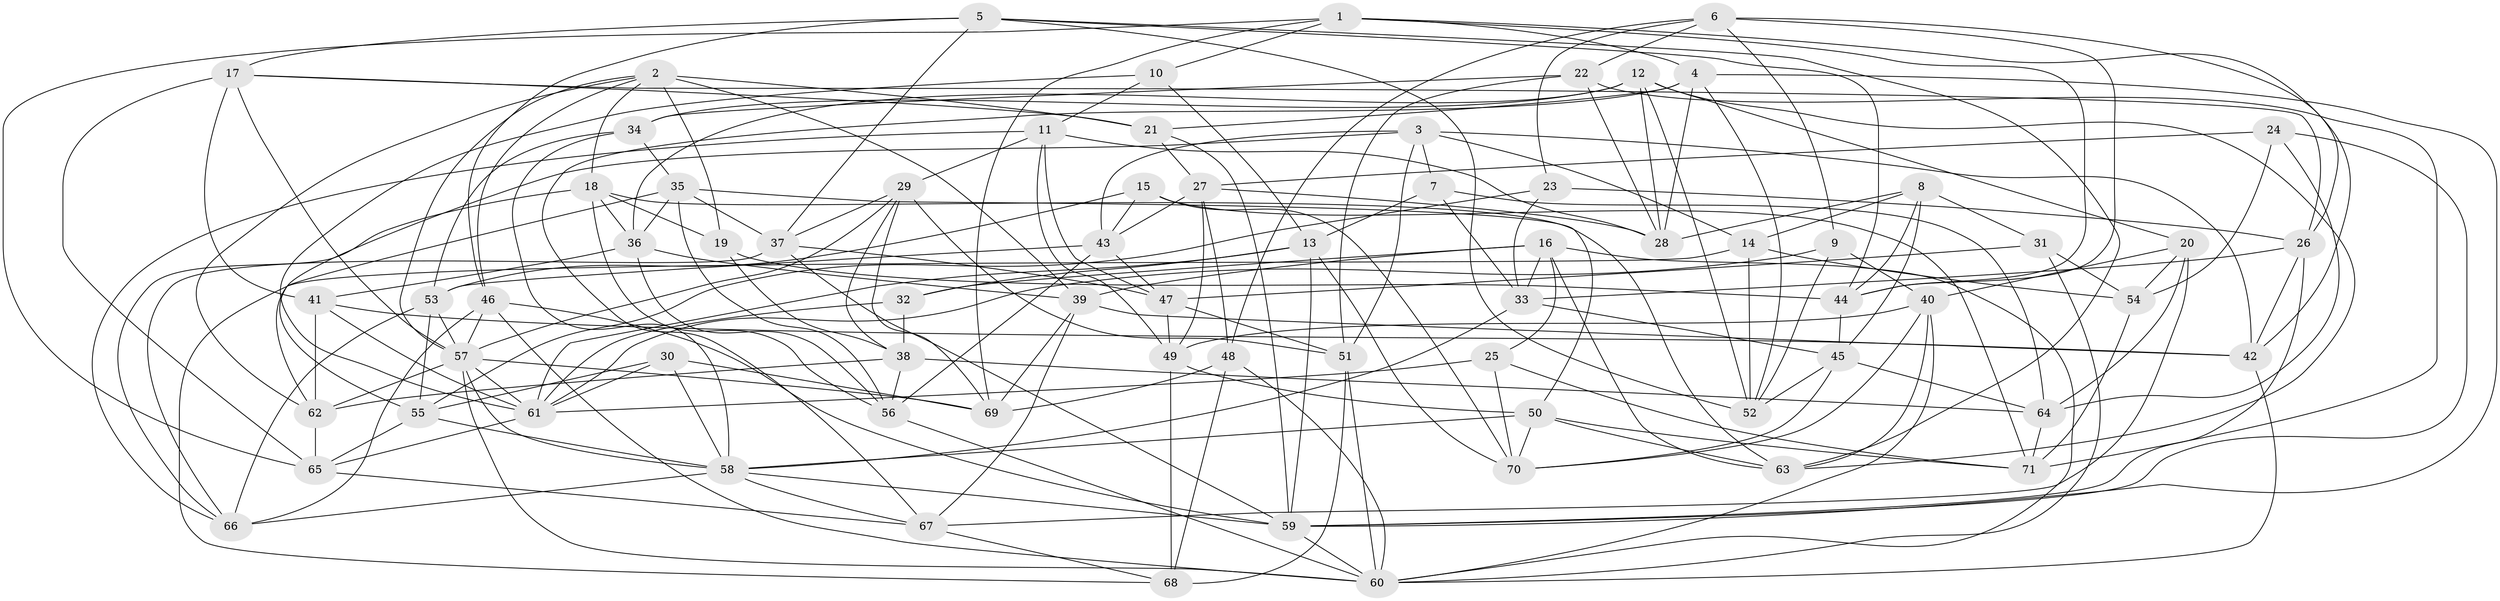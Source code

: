 // original degree distribution, {4: 1.0}
// Generated by graph-tools (version 1.1) at 2025/27/03/09/25 03:27:01]
// undirected, 71 vertices, 206 edges
graph export_dot {
graph [start="1"]
  node [color=gray90,style=filled];
  1;
  2;
  3;
  4;
  5;
  6;
  7;
  8;
  9;
  10;
  11;
  12;
  13;
  14;
  15;
  16;
  17;
  18;
  19;
  20;
  21;
  22;
  23;
  24;
  25;
  26;
  27;
  28;
  29;
  30;
  31;
  32;
  33;
  34;
  35;
  36;
  37;
  38;
  39;
  40;
  41;
  42;
  43;
  44;
  45;
  46;
  47;
  48;
  49;
  50;
  51;
  52;
  53;
  54;
  55;
  56;
  57;
  58;
  59;
  60;
  61;
  62;
  63;
  64;
  65;
  66;
  67;
  68;
  69;
  70;
  71;
  1 -- 4 [weight=1.0];
  1 -- 10 [weight=1.0];
  1 -- 42 [weight=1.0];
  1 -- 44 [weight=1.0];
  1 -- 65 [weight=1.0];
  1 -- 69 [weight=1.0];
  2 -- 18 [weight=1.0];
  2 -- 19 [weight=1.0];
  2 -- 21 [weight=2.0];
  2 -- 39 [weight=1.0];
  2 -- 46 [weight=1.0];
  2 -- 57 [weight=1.0];
  2 -- 62 [weight=1.0];
  3 -- 7 [weight=1.0];
  3 -- 14 [weight=1.0];
  3 -- 42 [weight=1.0];
  3 -- 43 [weight=1.0];
  3 -- 51 [weight=1.0];
  3 -- 55 [weight=1.0];
  4 -- 21 [weight=1.0];
  4 -- 28 [weight=1.0];
  4 -- 52 [weight=1.0];
  4 -- 59 [weight=1.0];
  4 -- 67 [weight=1.0];
  5 -- 17 [weight=1.0];
  5 -- 37 [weight=1.0];
  5 -- 44 [weight=1.0];
  5 -- 46 [weight=1.0];
  5 -- 52 [weight=1.0];
  5 -- 63 [weight=1.0];
  6 -- 9 [weight=1.0];
  6 -- 22 [weight=1.0];
  6 -- 23 [weight=1.0];
  6 -- 26 [weight=1.0];
  6 -- 44 [weight=1.0];
  6 -- 48 [weight=1.0];
  7 -- 13 [weight=1.0];
  7 -- 33 [weight=1.0];
  7 -- 64 [weight=1.0];
  8 -- 14 [weight=2.0];
  8 -- 28 [weight=1.0];
  8 -- 31 [weight=1.0];
  8 -- 44 [weight=1.0];
  8 -- 45 [weight=1.0];
  9 -- 40 [weight=1.0];
  9 -- 52 [weight=1.0];
  9 -- 61 [weight=1.0];
  10 -- 11 [weight=1.0];
  10 -- 13 [weight=1.0];
  10 -- 61 [weight=1.0];
  11 -- 28 [weight=1.0];
  11 -- 29 [weight=1.0];
  11 -- 47 [weight=1.0];
  11 -- 49 [weight=1.0];
  11 -- 66 [weight=1.0];
  12 -- 20 [weight=1.0];
  12 -- 28 [weight=1.0];
  12 -- 34 [weight=1.0];
  12 -- 36 [weight=1.0];
  12 -- 52 [weight=1.0];
  12 -- 63 [weight=1.0];
  13 -- 32 [weight=1.0];
  13 -- 59 [weight=1.0];
  13 -- 61 [weight=1.0];
  13 -- 70 [weight=1.0];
  14 -- 52 [weight=1.0];
  14 -- 54 [weight=1.0];
  14 -- 68 [weight=1.0];
  15 -- 43 [weight=1.0];
  15 -- 53 [weight=1.0];
  15 -- 70 [weight=1.0];
  15 -- 71 [weight=1.0];
  16 -- 25 [weight=1.0];
  16 -- 32 [weight=1.0];
  16 -- 33 [weight=1.0];
  16 -- 39 [weight=1.0];
  16 -- 60 [weight=1.0];
  16 -- 63 [weight=1.0];
  17 -- 21 [weight=1.0];
  17 -- 26 [weight=1.0];
  17 -- 41 [weight=1.0];
  17 -- 57 [weight=1.0];
  17 -- 65 [weight=1.0];
  18 -- 19 [weight=1.0];
  18 -- 36 [weight=1.0];
  18 -- 56 [weight=1.0];
  18 -- 63 [weight=1.0];
  18 -- 66 [weight=1.0];
  19 -- 38 [weight=1.0];
  19 -- 44 [weight=1.0];
  20 -- 40 [weight=1.0];
  20 -- 54 [weight=2.0];
  20 -- 64 [weight=1.0];
  20 -- 67 [weight=1.0];
  21 -- 27 [weight=1.0];
  21 -- 59 [weight=1.0];
  22 -- 28 [weight=1.0];
  22 -- 34 [weight=2.0];
  22 -- 51 [weight=1.0];
  22 -- 71 [weight=1.0];
  23 -- 26 [weight=1.0];
  23 -- 33 [weight=1.0];
  23 -- 55 [weight=1.0];
  24 -- 27 [weight=1.0];
  24 -- 54 [weight=1.0];
  24 -- 59 [weight=1.0];
  24 -- 64 [weight=1.0];
  25 -- 61 [weight=1.0];
  25 -- 70 [weight=1.0];
  25 -- 71 [weight=1.0];
  26 -- 33 [weight=1.0];
  26 -- 42 [weight=1.0];
  26 -- 59 [weight=1.0];
  27 -- 28 [weight=1.0];
  27 -- 43 [weight=1.0];
  27 -- 48 [weight=1.0];
  27 -- 49 [weight=1.0];
  29 -- 37 [weight=1.0];
  29 -- 38 [weight=1.0];
  29 -- 51 [weight=1.0];
  29 -- 57 [weight=1.0];
  29 -- 69 [weight=1.0];
  30 -- 55 [weight=1.0];
  30 -- 58 [weight=1.0];
  30 -- 61 [weight=1.0];
  30 -- 69 [weight=1.0];
  31 -- 47 [weight=1.0];
  31 -- 54 [weight=1.0];
  31 -- 60 [weight=1.0];
  32 -- 38 [weight=1.0];
  32 -- 61 [weight=1.0];
  33 -- 45 [weight=1.0];
  33 -- 58 [weight=1.0];
  34 -- 35 [weight=1.0];
  34 -- 53 [weight=1.0];
  34 -- 58 [weight=1.0];
  35 -- 36 [weight=1.0];
  35 -- 37 [weight=1.0];
  35 -- 50 [weight=1.0];
  35 -- 56 [weight=1.0];
  35 -- 62 [weight=1.0];
  36 -- 39 [weight=1.0];
  36 -- 41 [weight=1.0];
  36 -- 56 [weight=1.0];
  37 -- 47 [weight=1.0];
  37 -- 59 [weight=1.0];
  37 -- 66 [weight=1.0];
  38 -- 56 [weight=1.0];
  38 -- 62 [weight=1.0];
  38 -- 64 [weight=1.0];
  39 -- 42 [weight=1.0];
  39 -- 67 [weight=1.0];
  39 -- 69 [weight=1.0];
  40 -- 49 [weight=1.0];
  40 -- 60 [weight=1.0];
  40 -- 63 [weight=1.0];
  40 -- 70 [weight=1.0];
  41 -- 42 [weight=1.0];
  41 -- 61 [weight=2.0];
  41 -- 62 [weight=1.0];
  42 -- 60 [weight=1.0];
  43 -- 47 [weight=1.0];
  43 -- 53 [weight=1.0];
  43 -- 56 [weight=1.0];
  44 -- 45 [weight=1.0];
  45 -- 52 [weight=1.0];
  45 -- 64 [weight=1.0];
  45 -- 70 [weight=1.0];
  46 -- 57 [weight=1.0];
  46 -- 59 [weight=1.0];
  46 -- 60 [weight=1.0];
  46 -- 66 [weight=1.0];
  47 -- 49 [weight=1.0];
  47 -- 51 [weight=1.0];
  48 -- 60 [weight=1.0];
  48 -- 68 [weight=2.0];
  48 -- 69 [weight=1.0];
  49 -- 50 [weight=1.0];
  49 -- 68 [weight=1.0];
  50 -- 58 [weight=1.0];
  50 -- 63 [weight=1.0];
  50 -- 70 [weight=1.0];
  50 -- 71 [weight=1.0];
  51 -- 60 [weight=1.0];
  51 -- 68 [weight=1.0];
  53 -- 55 [weight=1.0];
  53 -- 57 [weight=1.0];
  53 -- 66 [weight=1.0];
  54 -- 71 [weight=1.0];
  55 -- 58 [weight=1.0];
  55 -- 65 [weight=1.0];
  56 -- 60 [weight=1.0];
  57 -- 58 [weight=1.0];
  57 -- 60 [weight=1.0];
  57 -- 61 [weight=1.0];
  57 -- 62 [weight=1.0];
  57 -- 69 [weight=1.0];
  58 -- 59 [weight=2.0];
  58 -- 66 [weight=1.0];
  58 -- 67 [weight=1.0];
  59 -- 60 [weight=1.0];
  61 -- 65 [weight=1.0];
  62 -- 65 [weight=1.0];
  64 -- 71 [weight=1.0];
  65 -- 67 [weight=1.0];
  67 -- 68 [weight=1.0];
}
